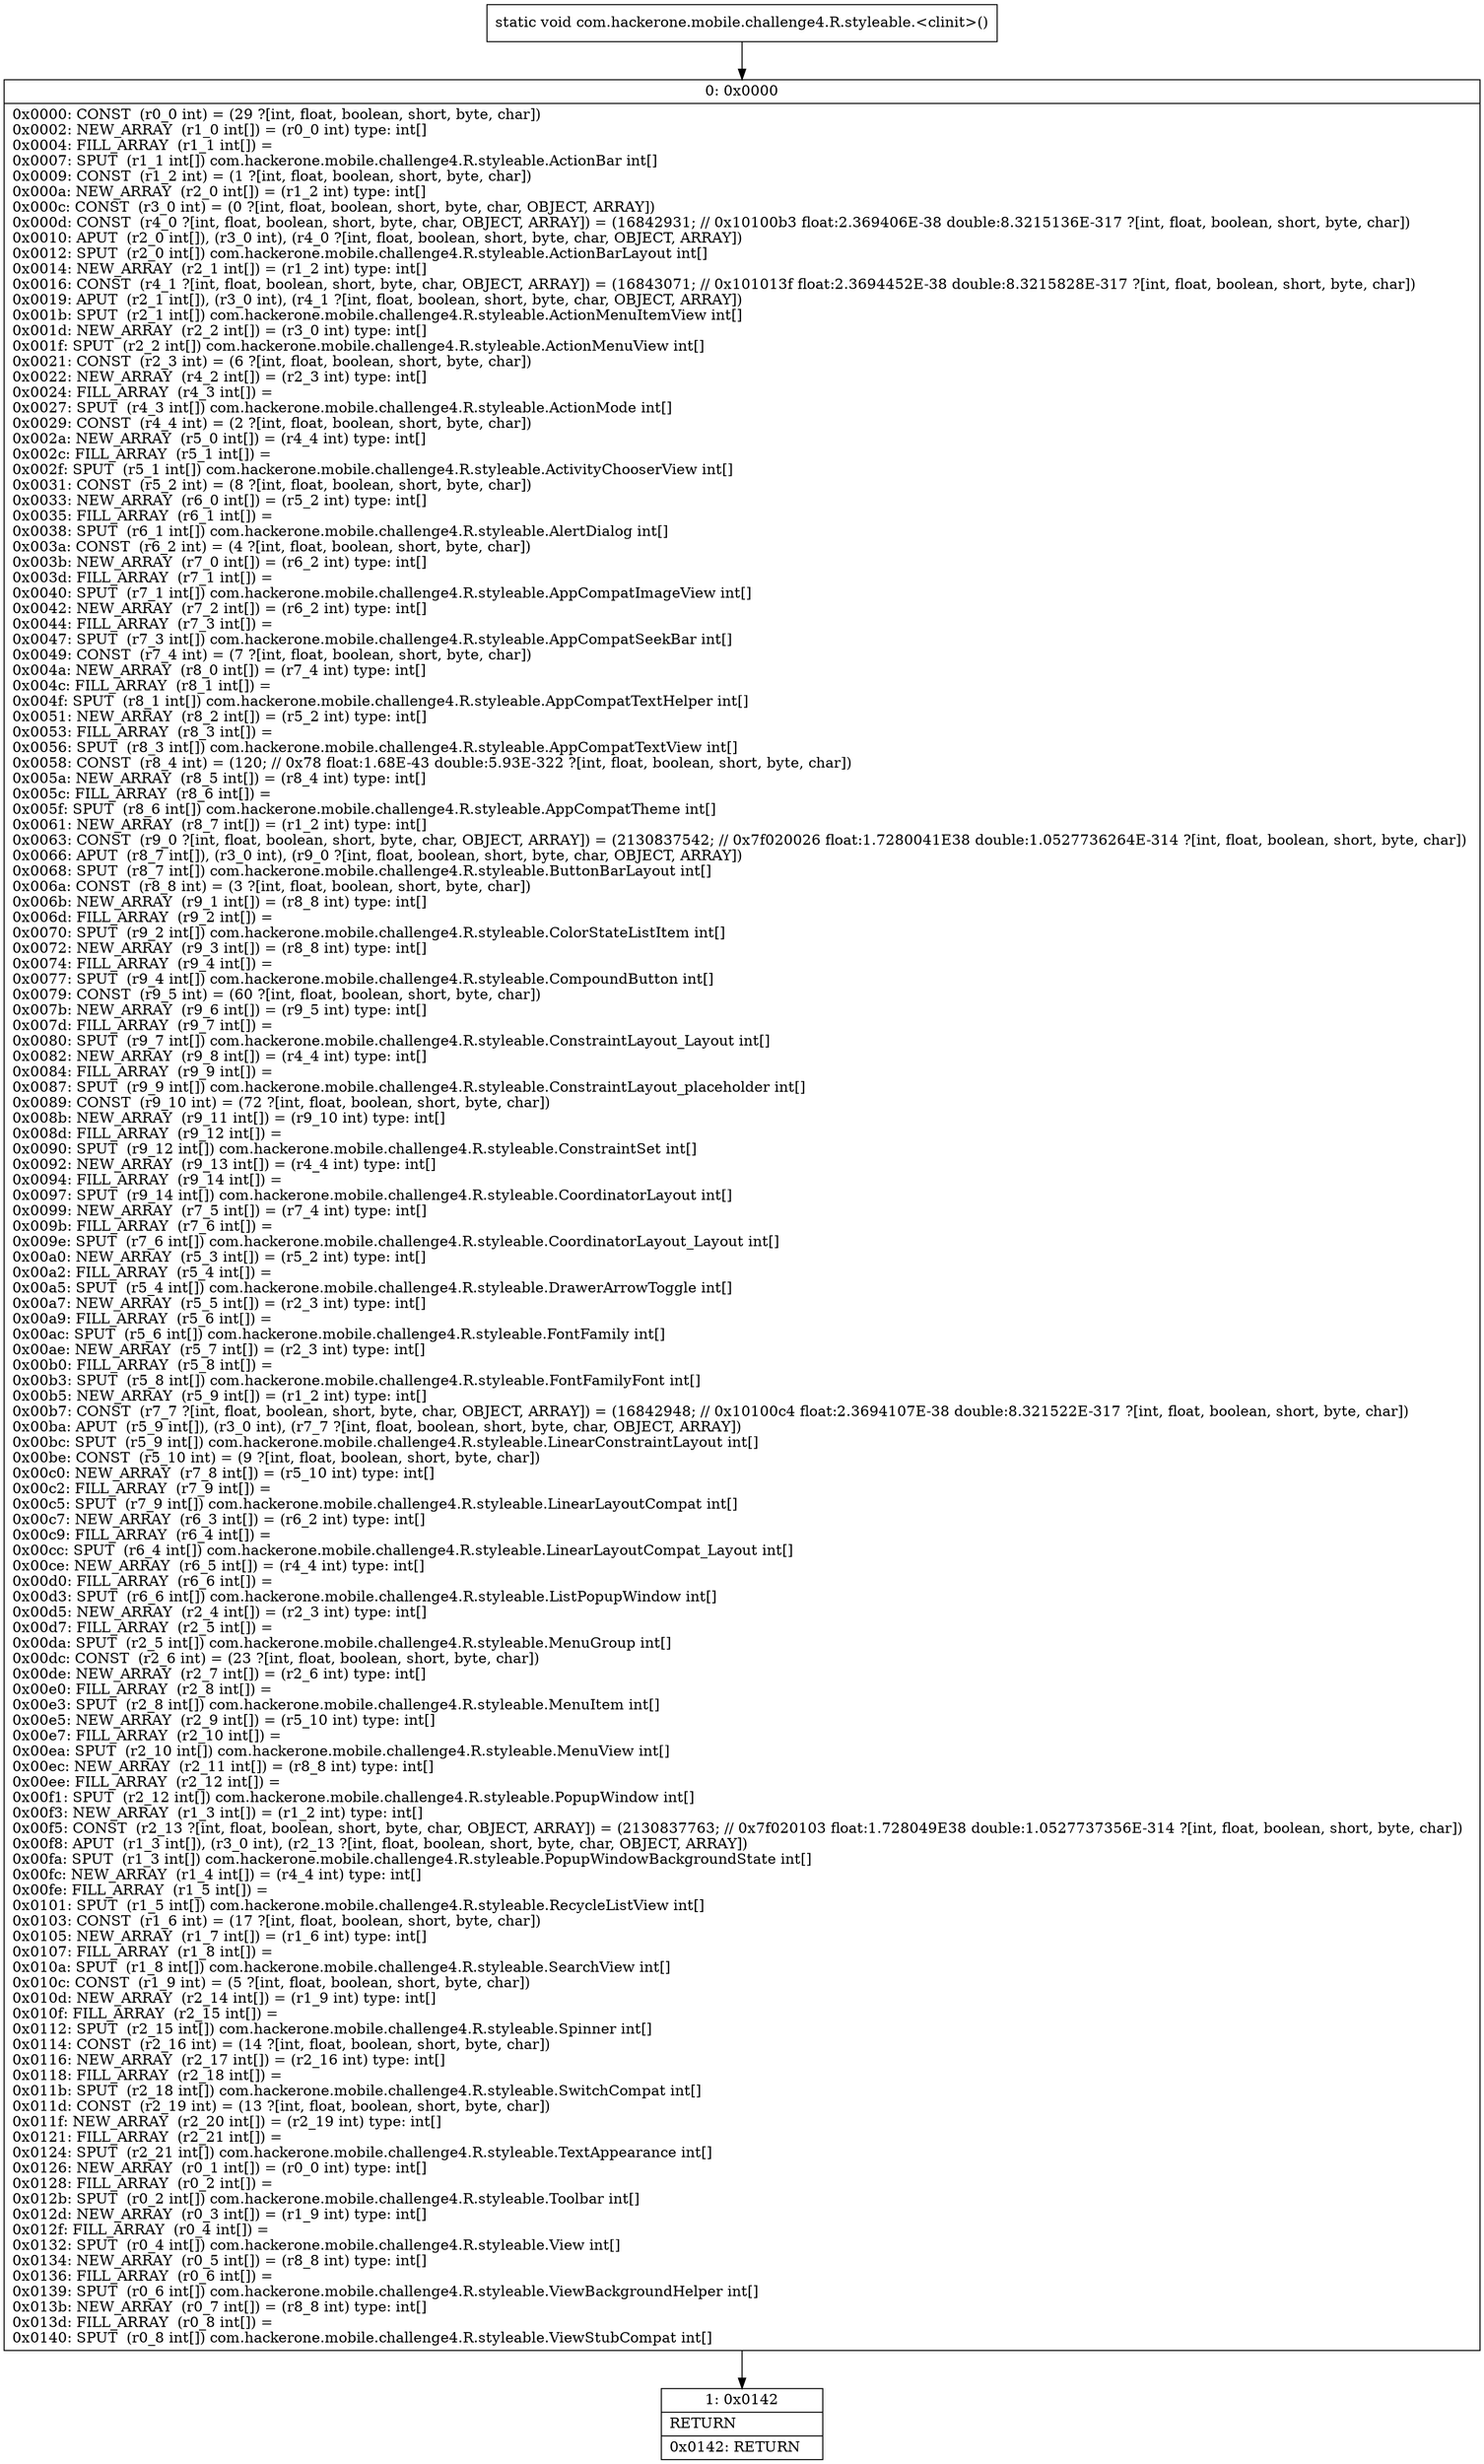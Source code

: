 digraph "CFG forcom.hackerone.mobile.challenge4.R.styleable.\<clinit\>()V" {
Node_0 [shape=record,label="{0\:\ 0x0000|0x0000: CONST  (r0_0 int) = (29 ?[int, float, boolean, short, byte, char]) \l0x0002: NEW_ARRAY  (r1_0 int[]) = (r0_0 int) type: int[] \l0x0004: FILL_ARRAY  (r1_1 int[]) =  \l0x0007: SPUT  (r1_1 int[]) com.hackerone.mobile.challenge4.R.styleable.ActionBar int[] \l0x0009: CONST  (r1_2 int) = (1 ?[int, float, boolean, short, byte, char]) \l0x000a: NEW_ARRAY  (r2_0 int[]) = (r1_2 int) type: int[] \l0x000c: CONST  (r3_0 int) = (0 ?[int, float, boolean, short, byte, char, OBJECT, ARRAY]) \l0x000d: CONST  (r4_0 ?[int, float, boolean, short, byte, char, OBJECT, ARRAY]) = (16842931; \/\/ 0x10100b3 float:2.369406E\-38 double:8.3215136E\-317 ?[int, float, boolean, short, byte, char]) \l0x0010: APUT  (r2_0 int[]), (r3_0 int), (r4_0 ?[int, float, boolean, short, byte, char, OBJECT, ARRAY]) \l0x0012: SPUT  (r2_0 int[]) com.hackerone.mobile.challenge4.R.styleable.ActionBarLayout int[] \l0x0014: NEW_ARRAY  (r2_1 int[]) = (r1_2 int) type: int[] \l0x0016: CONST  (r4_1 ?[int, float, boolean, short, byte, char, OBJECT, ARRAY]) = (16843071; \/\/ 0x101013f float:2.3694452E\-38 double:8.3215828E\-317 ?[int, float, boolean, short, byte, char]) \l0x0019: APUT  (r2_1 int[]), (r3_0 int), (r4_1 ?[int, float, boolean, short, byte, char, OBJECT, ARRAY]) \l0x001b: SPUT  (r2_1 int[]) com.hackerone.mobile.challenge4.R.styleable.ActionMenuItemView int[] \l0x001d: NEW_ARRAY  (r2_2 int[]) = (r3_0 int) type: int[] \l0x001f: SPUT  (r2_2 int[]) com.hackerone.mobile.challenge4.R.styleable.ActionMenuView int[] \l0x0021: CONST  (r2_3 int) = (6 ?[int, float, boolean, short, byte, char]) \l0x0022: NEW_ARRAY  (r4_2 int[]) = (r2_3 int) type: int[] \l0x0024: FILL_ARRAY  (r4_3 int[]) =  \l0x0027: SPUT  (r4_3 int[]) com.hackerone.mobile.challenge4.R.styleable.ActionMode int[] \l0x0029: CONST  (r4_4 int) = (2 ?[int, float, boolean, short, byte, char]) \l0x002a: NEW_ARRAY  (r5_0 int[]) = (r4_4 int) type: int[] \l0x002c: FILL_ARRAY  (r5_1 int[]) =  \l0x002f: SPUT  (r5_1 int[]) com.hackerone.mobile.challenge4.R.styleable.ActivityChooserView int[] \l0x0031: CONST  (r5_2 int) = (8 ?[int, float, boolean, short, byte, char]) \l0x0033: NEW_ARRAY  (r6_0 int[]) = (r5_2 int) type: int[] \l0x0035: FILL_ARRAY  (r6_1 int[]) =  \l0x0038: SPUT  (r6_1 int[]) com.hackerone.mobile.challenge4.R.styleable.AlertDialog int[] \l0x003a: CONST  (r6_2 int) = (4 ?[int, float, boolean, short, byte, char]) \l0x003b: NEW_ARRAY  (r7_0 int[]) = (r6_2 int) type: int[] \l0x003d: FILL_ARRAY  (r7_1 int[]) =  \l0x0040: SPUT  (r7_1 int[]) com.hackerone.mobile.challenge4.R.styleable.AppCompatImageView int[] \l0x0042: NEW_ARRAY  (r7_2 int[]) = (r6_2 int) type: int[] \l0x0044: FILL_ARRAY  (r7_3 int[]) =  \l0x0047: SPUT  (r7_3 int[]) com.hackerone.mobile.challenge4.R.styleable.AppCompatSeekBar int[] \l0x0049: CONST  (r7_4 int) = (7 ?[int, float, boolean, short, byte, char]) \l0x004a: NEW_ARRAY  (r8_0 int[]) = (r7_4 int) type: int[] \l0x004c: FILL_ARRAY  (r8_1 int[]) =  \l0x004f: SPUT  (r8_1 int[]) com.hackerone.mobile.challenge4.R.styleable.AppCompatTextHelper int[] \l0x0051: NEW_ARRAY  (r8_2 int[]) = (r5_2 int) type: int[] \l0x0053: FILL_ARRAY  (r8_3 int[]) =  \l0x0056: SPUT  (r8_3 int[]) com.hackerone.mobile.challenge4.R.styleable.AppCompatTextView int[] \l0x0058: CONST  (r8_4 int) = (120; \/\/ 0x78 float:1.68E\-43 double:5.93E\-322 ?[int, float, boolean, short, byte, char]) \l0x005a: NEW_ARRAY  (r8_5 int[]) = (r8_4 int) type: int[] \l0x005c: FILL_ARRAY  (r8_6 int[]) =  \l0x005f: SPUT  (r8_6 int[]) com.hackerone.mobile.challenge4.R.styleable.AppCompatTheme int[] \l0x0061: NEW_ARRAY  (r8_7 int[]) = (r1_2 int) type: int[] \l0x0063: CONST  (r9_0 ?[int, float, boolean, short, byte, char, OBJECT, ARRAY]) = (2130837542; \/\/ 0x7f020026 float:1.7280041E38 double:1.0527736264E\-314 ?[int, float, boolean, short, byte, char]) \l0x0066: APUT  (r8_7 int[]), (r3_0 int), (r9_0 ?[int, float, boolean, short, byte, char, OBJECT, ARRAY]) \l0x0068: SPUT  (r8_7 int[]) com.hackerone.mobile.challenge4.R.styleable.ButtonBarLayout int[] \l0x006a: CONST  (r8_8 int) = (3 ?[int, float, boolean, short, byte, char]) \l0x006b: NEW_ARRAY  (r9_1 int[]) = (r8_8 int) type: int[] \l0x006d: FILL_ARRAY  (r9_2 int[]) =  \l0x0070: SPUT  (r9_2 int[]) com.hackerone.mobile.challenge4.R.styleable.ColorStateListItem int[] \l0x0072: NEW_ARRAY  (r9_3 int[]) = (r8_8 int) type: int[] \l0x0074: FILL_ARRAY  (r9_4 int[]) =  \l0x0077: SPUT  (r9_4 int[]) com.hackerone.mobile.challenge4.R.styleable.CompoundButton int[] \l0x0079: CONST  (r9_5 int) = (60 ?[int, float, boolean, short, byte, char]) \l0x007b: NEW_ARRAY  (r9_6 int[]) = (r9_5 int) type: int[] \l0x007d: FILL_ARRAY  (r9_7 int[]) =  \l0x0080: SPUT  (r9_7 int[]) com.hackerone.mobile.challenge4.R.styleable.ConstraintLayout_Layout int[] \l0x0082: NEW_ARRAY  (r9_8 int[]) = (r4_4 int) type: int[] \l0x0084: FILL_ARRAY  (r9_9 int[]) =  \l0x0087: SPUT  (r9_9 int[]) com.hackerone.mobile.challenge4.R.styleable.ConstraintLayout_placeholder int[] \l0x0089: CONST  (r9_10 int) = (72 ?[int, float, boolean, short, byte, char]) \l0x008b: NEW_ARRAY  (r9_11 int[]) = (r9_10 int) type: int[] \l0x008d: FILL_ARRAY  (r9_12 int[]) =  \l0x0090: SPUT  (r9_12 int[]) com.hackerone.mobile.challenge4.R.styleable.ConstraintSet int[] \l0x0092: NEW_ARRAY  (r9_13 int[]) = (r4_4 int) type: int[] \l0x0094: FILL_ARRAY  (r9_14 int[]) =  \l0x0097: SPUT  (r9_14 int[]) com.hackerone.mobile.challenge4.R.styleable.CoordinatorLayout int[] \l0x0099: NEW_ARRAY  (r7_5 int[]) = (r7_4 int) type: int[] \l0x009b: FILL_ARRAY  (r7_6 int[]) =  \l0x009e: SPUT  (r7_6 int[]) com.hackerone.mobile.challenge4.R.styleable.CoordinatorLayout_Layout int[] \l0x00a0: NEW_ARRAY  (r5_3 int[]) = (r5_2 int) type: int[] \l0x00a2: FILL_ARRAY  (r5_4 int[]) =  \l0x00a5: SPUT  (r5_4 int[]) com.hackerone.mobile.challenge4.R.styleable.DrawerArrowToggle int[] \l0x00a7: NEW_ARRAY  (r5_5 int[]) = (r2_3 int) type: int[] \l0x00a9: FILL_ARRAY  (r5_6 int[]) =  \l0x00ac: SPUT  (r5_6 int[]) com.hackerone.mobile.challenge4.R.styleable.FontFamily int[] \l0x00ae: NEW_ARRAY  (r5_7 int[]) = (r2_3 int) type: int[] \l0x00b0: FILL_ARRAY  (r5_8 int[]) =  \l0x00b3: SPUT  (r5_8 int[]) com.hackerone.mobile.challenge4.R.styleable.FontFamilyFont int[] \l0x00b5: NEW_ARRAY  (r5_9 int[]) = (r1_2 int) type: int[] \l0x00b7: CONST  (r7_7 ?[int, float, boolean, short, byte, char, OBJECT, ARRAY]) = (16842948; \/\/ 0x10100c4 float:2.3694107E\-38 double:8.321522E\-317 ?[int, float, boolean, short, byte, char]) \l0x00ba: APUT  (r5_9 int[]), (r3_0 int), (r7_7 ?[int, float, boolean, short, byte, char, OBJECT, ARRAY]) \l0x00bc: SPUT  (r5_9 int[]) com.hackerone.mobile.challenge4.R.styleable.LinearConstraintLayout int[] \l0x00be: CONST  (r5_10 int) = (9 ?[int, float, boolean, short, byte, char]) \l0x00c0: NEW_ARRAY  (r7_8 int[]) = (r5_10 int) type: int[] \l0x00c2: FILL_ARRAY  (r7_9 int[]) =  \l0x00c5: SPUT  (r7_9 int[]) com.hackerone.mobile.challenge4.R.styleable.LinearLayoutCompat int[] \l0x00c7: NEW_ARRAY  (r6_3 int[]) = (r6_2 int) type: int[] \l0x00c9: FILL_ARRAY  (r6_4 int[]) =  \l0x00cc: SPUT  (r6_4 int[]) com.hackerone.mobile.challenge4.R.styleable.LinearLayoutCompat_Layout int[] \l0x00ce: NEW_ARRAY  (r6_5 int[]) = (r4_4 int) type: int[] \l0x00d0: FILL_ARRAY  (r6_6 int[]) =  \l0x00d3: SPUT  (r6_6 int[]) com.hackerone.mobile.challenge4.R.styleable.ListPopupWindow int[] \l0x00d5: NEW_ARRAY  (r2_4 int[]) = (r2_3 int) type: int[] \l0x00d7: FILL_ARRAY  (r2_5 int[]) =  \l0x00da: SPUT  (r2_5 int[]) com.hackerone.mobile.challenge4.R.styleable.MenuGroup int[] \l0x00dc: CONST  (r2_6 int) = (23 ?[int, float, boolean, short, byte, char]) \l0x00de: NEW_ARRAY  (r2_7 int[]) = (r2_6 int) type: int[] \l0x00e0: FILL_ARRAY  (r2_8 int[]) =  \l0x00e3: SPUT  (r2_8 int[]) com.hackerone.mobile.challenge4.R.styleable.MenuItem int[] \l0x00e5: NEW_ARRAY  (r2_9 int[]) = (r5_10 int) type: int[] \l0x00e7: FILL_ARRAY  (r2_10 int[]) =  \l0x00ea: SPUT  (r2_10 int[]) com.hackerone.mobile.challenge4.R.styleable.MenuView int[] \l0x00ec: NEW_ARRAY  (r2_11 int[]) = (r8_8 int) type: int[] \l0x00ee: FILL_ARRAY  (r2_12 int[]) =  \l0x00f1: SPUT  (r2_12 int[]) com.hackerone.mobile.challenge4.R.styleable.PopupWindow int[] \l0x00f3: NEW_ARRAY  (r1_3 int[]) = (r1_2 int) type: int[] \l0x00f5: CONST  (r2_13 ?[int, float, boolean, short, byte, char, OBJECT, ARRAY]) = (2130837763; \/\/ 0x7f020103 float:1.728049E38 double:1.0527737356E\-314 ?[int, float, boolean, short, byte, char]) \l0x00f8: APUT  (r1_3 int[]), (r3_0 int), (r2_13 ?[int, float, boolean, short, byte, char, OBJECT, ARRAY]) \l0x00fa: SPUT  (r1_3 int[]) com.hackerone.mobile.challenge4.R.styleable.PopupWindowBackgroundState int[] \l0x00fc: NEW_ARRAY  (r1_4 int[]) = (r4_4 int) type: int[] \l0x00fe: FILL_ARRAY  (r1_5 int[]) =  \l0x0101: SPUT  (r1_5 int[]) com.hackerone.mobile.challenge4.R.styleable.RecycleListView int[] \l0x0103: CONST  (r1_6 int) = (17 ?[int, float, boolean, short, byte, char]) \l0x0105: NEW_ARRAY  (r1_7 int[]) = (r1_6 int) type: int[] \l0x0107: FILL_ARRAY  (r1_8 int[]) =  \l0x010a: SPUT  (r1_8 int[]) com.hackerone.mobile.challenge4.R.styleable.SearchView int[] \l0x010c: CONST  (r1_9 int) = (5 ?[int, float, boolean, short, byte, char]) \l0x010d: NEW_ARRAY  (r2_14 int[]) = (r1_9 int) type: int[] \l0x010f: FILL_ARRAY  (r2_15 int[]) =  \l0x0112: SPUT  (r2_15 int[]) com.hackerone.mobile.challenge4.R.styleable.Spinner int[] \l0x0114: CONST  (r2_16 int) = (14 ?[int, float, boolean, short, byte, char]) \l0x0116: NEW_ARRAY  (r2_17 int[]) = (r2_16 int) type: int[] \l0x0118: FILL_ARRAY  (r2_18 int[]) =  \l0x011b: SPUT  (r2_18 int[]) com.hackerone.mobile.challenge4.R.styleable.SwitchCompat int[] \l0x011d: CONST  (r2_19 int) = (13 ?[int, float, boolean, short, byte, char]) \l0x011f: NEW_ARRAY  (r2_20 int[]) = (r2_19 int) type: int[] \l0x0121: FILL_ARRAY  (r2_21 int[]) =  \l0x0124: SPUT  (r2_21 int[]) com.hackerone.mobile.challenge4.R.styleable.TextAppearance int[] \l0x0126: NEW_ARRAY  (r0_1 int[]) = (r0_0 int) type: int[] \l0x0128: FILL_ARRAY  (r0_2 int[]) =  \l0x012b: SPUT  (r0_2 int[]) com.hackerone.mobile.challenge4.R.styleable.Toolbar int[] \l0x012d: NEW_ARRAY  (r0_3 int[]) = (r1_9 int) type: int[] \l0x012f: FILL_ARRAY  (r0_4 int[]) =  \l0x0132: SPUT  (r0_4 int[]) com.hackerone.mobile.challenge4.R.styleable.View int[] \l0x0134: NEW_ARRAY  (r0_5 int[]) = (r8_8 int) type: int[] \l0x0136: FILL_ARRAY  (r0_6 int[]) =  \l0x0139: SPUT  (r0_6 int[]) com.hackerone.mobile.challenge4.R.styleable.ViewBackgroundHelper int[] \l0x013b: NEW_ARRAY  (r0_7 int[]) = (r8_8 int) type: int[] \l0x013d: FILL_ARRAY  (r0_8 int[]) =  \l0x0140: SPUT  (r0_8 int[]) com.hackerone.mobile.challenge4.R.styleable.ViewStubCompat int[] \l}"];
Node_1 [shape=record,label="{1\:\ 0x0142|RETURN\l|0x0142: RETURN   \l}"];
MethodNode[shape=record,label="{static void com.hackerone.mobile.challenge4.R.styleable.\<clinit\>() }"];
MethodNode -> Node_0;
Node_0 -> Node_1;
}

